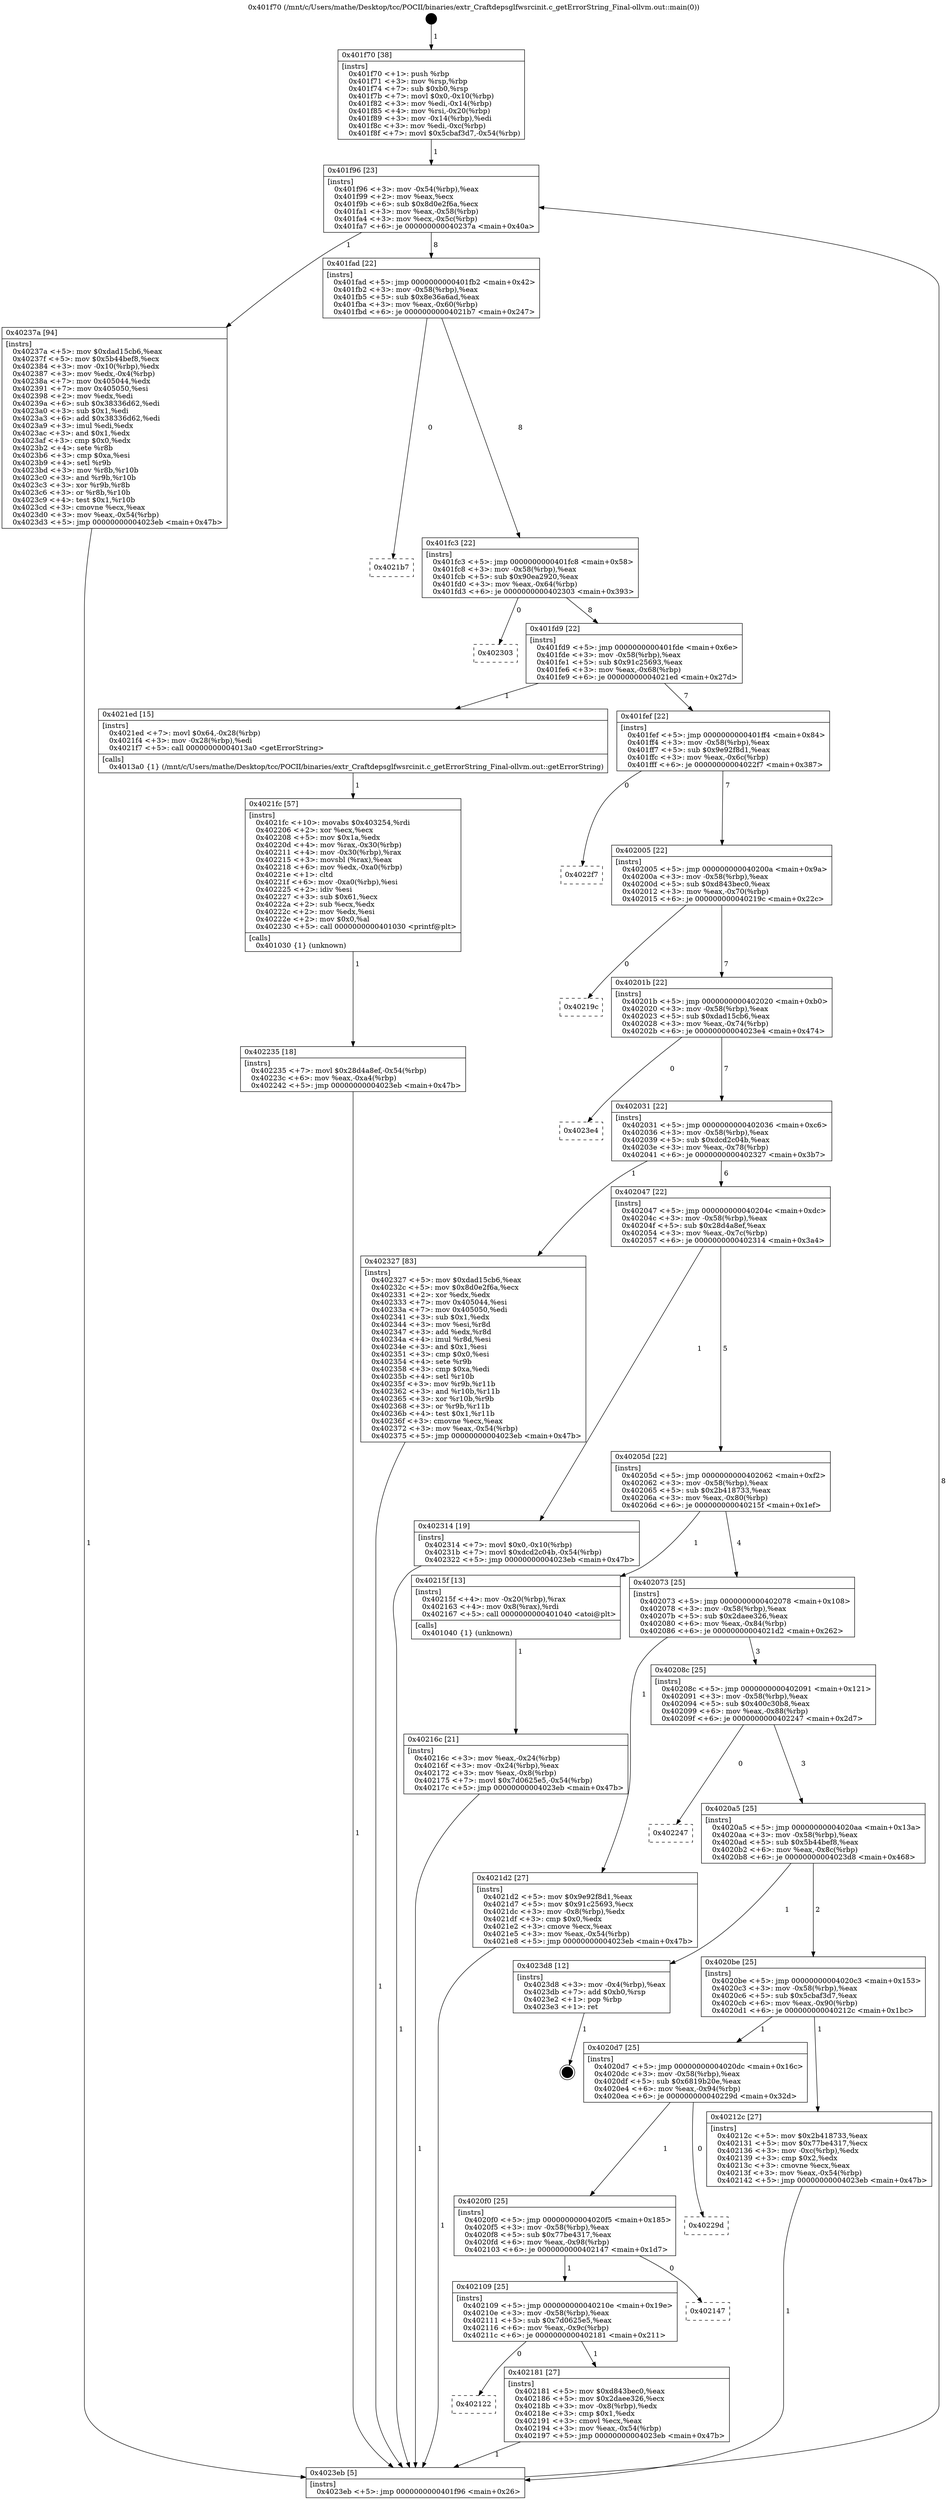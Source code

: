 digraph "0x401f70" {
  label = "0x401f70 (/mnt/c/Users/mathe/Desktop/tcc/POCII/binaries/extr_Craftdepsglfwsrcinit.c_getErrorString_Final-ollvm.out::main(0))"
  labelloc = "t"
  node[shape=record]

  Entry [label="",width=0.3,height=0.3,shape=circle,fillcolor=black,style=filled]
  "0x401f96" [label="{
     0x401f96 [23]\l
     | [instrs]\l
     &nbsp;&nbsp;0x401f96 \<+3\>: mov -0x54(%rbp),%eax\l
     &nbsp;&nbsp;0x401f99 \<+2\>: mov %eax,%ecx\l
     &nbsp;&nbsp;0x401f9b \<+6\>: sub $0x8d0e2f6a,%ecx\l
     &nbsp;&nbsp;0x401fa1 \<+3\>: mov %eax,-0x58(%rbp)\l
     &nbsp;&nbsp;0x401fa4 \<+3\>: mov %ecx,-0x5c(%rbp)\l
     &nbsp;&nbsp;0x401fa7 \<+6\>: je 000000000040237a \<main+0x40a\>\l
  }"]
  "0x40237a" [label="{
     0x40237a [94]\l
     | [instrs]\l
     &nbsp;&nbsp;0x40237a \<+5\>: mov $0xdad15cb6,%eax\l
     &nbsp;&nbsp;0x40237f \<+5\>: mov $0x5b44bef8,%ecx\l
     &nbsp;&nbsp;0x402384 \<+3\>: mov -0x10(%rbp),%edx\l
     &nbsp;&nbsp;0x402387 \<+3\>: mov %edx,-0x4(%rbp)\l
     &nbsp;&nbsp;0x40238a \<+7\>: mov 0x405044,%edx\l
     &nbsp;&nbsp;0x402391 \<+7\>: mov 0x405050,%esi\l
     &nbsp;&nbsp;0x402398 \<+2\>: mov %edx,%edi\l
     &nbsp;&nbsp;0x40239a \<+6\>: sub $0x38336d62,%edi\l
     &nbsp;&nbsp;0x4023a0 \<+3\>: sub $0x1,%edi\l
     &nbsp;&nbsp;0x4023a3 \<+6\>: add $0x38336d62,%edi\l
     &nbsp;&nbsp;0x4023a9 \<+3\>: imul %edi,%edx\l
     &nbsp;&nbsp;0x4023ac \<+3\>: and $0x1,%edx\l
     &nbsp;&nbsp;0x4023af \<+3\>: cmp $0x0,%edx\l
     &nbsp;&nbsp;0x4023b2 \<+4\>: sete %r8b\l
     &nbsp;&nbsp;0x4023b6 \<+3\>: cmp $0xa,%esi\l
     &nbsp;&nbsp;0x4023b9 \<+4\>: setl %r9b\l
     &nbsp;&nbsp;0x4023bd \<+3\>: mov %r8b,%r10b\l
     &nbsp;&nbsp;0x4023c0 \<+3\>: and %r9b,%r10b\l
     &nbsp;&nbsp;0x4023c3 \<+3\>: xor %r9b,%r8b\l
     &nbsp;&nbsp;0x4023c6 \<+3\>: or %r8b,%r10b\l
     &nbsp;&nbsp;0x4023c9 \<+4\>: test $0x1,%r10b\l
     &nbsp;&nbsp;0x4023cd \<+3\>: cmovne %ecx,%eax\l
     &nbsp;&nbsp;0x4023d0 \<+3\>: mov %eax,-0x54(%rbp)\l
     &nbsp;&nbsp;0x4023d3 \<+5\>: jmp 00000000004023eb \<main+0x47b\>\l
  }"]
  "0x401fad" [label="{
     0x401fad [22]\l
     | [instrs]\l
     &nbsp;&nbsp;0x401fad \<+5\>: jmp 0000000000401fb2 \<main+0x42\>\l
     &nbsp;&nbsp;0x401fb2 \<+3\>: mov -0x58(%rbp),%eax\l
     &nbsp;&nbsp;0x401fb5 \<+5\>: sub $0x8e36a6ad,%eax\l
     &nbsp;&nbsp;0x401fba \<+3\>: mov %eax,-0x60(%rbp)\l
     &nbsp;&nbsp;0x401fbd \<+6\>: je 00000000004021b7 \<main+0x247\>\l
  }"]
  Exit [label="",width=0.3,height=0.3,shape=circle,fillcolor=black,style=filled,peripheries=2]
  "0x4021b7" [label="{
     0x4021b7\l
  }", style=dashed]
  "0x401fc3" [label="{
     0x401fc3 [22]\l
     | [instrs]\l
     &nbsp;&nbsp;0x401fc3 \<+5\>: jmp 0000000000401fc8 \<main+0x58\>\l
     &nbsp;&nbsp;0x401fc8 \<+3\>: mov -0x58(%rbp),%eax\l
     &nbsp;&nbsp;0x401fcb \<+5\>: sub $0x90ea2920,%eax\l
     &nbsp;&nbsp;0x401fd0 \<+3\>: mov %eax,-0x64(%rbp)\l
     &nbsp;&nbsp;0x401fd3 \<+6\>: je 0000000000402303 \<main+0x393\>\l
  }"]
  "0x402235" [label="{
     0x402235 [18]\l
     | [instrs]\l
     &nbsp;&nbsp;0x402235 \<+7\>: movl $0x28d4a8ef,-0x54(%rbp)\l
     &nbsp;&nbsp;0x40223c \<+6\>: mov %eax,-0xa4(%rbp)\l
     &nbsp;&nbsp;0x402242 \<+5\>: jmp 00000000004023eb \<main+0x47b\>\l
  }"]
  "0x402303" [label="{
     0x402303\l
  }", style=dashed]
  "0x401fd9" [label="{
     0x401fd9 [22]\l
     | [instrs]\l
     &nbsp;&nbsp;0x401fd9 \<+5\>: jmp 0000000000401fde \<main+0x6e\>\l
     &nbsp;&nbsp;0x401fde \<+3\>: mov -0x58(%rbp),%eax\l
     &nbsp;&nbsp;0x401fe1 \<+5\>: sub $0x91c25693,%eax\l
     &nbsp;&nbsp;0x401fe6 \<+3\>: mov %eax,-0x68(%rbp)\l
     &nbsp;&nbsp;0x401fe9 \<+6\>: je 00000000004021ed \<main+0x27d\>\l
  }"]
  "0x4021fc" [label="{
     0x4021fc [57]\l
     | [instrs]\l
     &nbsp;&nbsp;0x4021fc \<+10\>: movabs $0x403254,%rdi\l
     &nbsp;&nbsp;0x402206 \<+2\>: xor %ecx,%ecx\l
     &nbsp;&nbsp;0x402208 \<+5\>: mov $0x1a,%edx\l
     &nbsp;&nbsp;0x40220d \<+4\>: mov %rax,-0x30(%rbp)\l
     &nbsp;&nbsp;0x402211 \<+4\>: mov -0x30(%rbp),%rax\l
     &nbsp;&nbsp;0x402215 \<+3\>: movsbl (%rax),%eax\l
     &nbsp;&nbsp;0x402218 \<+6\>: mov %edx,-0xa0(%rbp)\l
     &nbsp;&nbsp;0x40221e \<+1\>: cltd\l
     &nbsp;&nbsp;0x40221f \<+6\>: mov -0xa0(%rbp),%esi\l
     &nbsp;&nbsp;0x402225 \<+2\>: idiv %esi\l
     &nbsp;&nbsp;0x402227 \<+3\>: sub $0x61,%ecx\l
     &nbsp;&nbsp;0x40222a \<+2\>: sub %ecx,%edx\l
     &nbsp;&nbsp;0x40222c \<+2\>: mov %edx,%esi\l
     &nbsp;&nbsp;0x40222e \<+2\>: mov $0x0,%al\l
     &nbsp;&nbsp;0x402230 \<+5\>: call 0000000000401030 \<printf@plt\>\l
     | [calls]\l
     &nbsp;&nbsp;0x401030 \{1\} (unknown)\l
  }"]
  "0x4021ed" [label="{
     0x4021ed [15]\l
     | [instrs]\l
     &nbsp;&nbsp;0x4021ed \<+7\>: movl $0x64,-0x28(%rbp)\l
     &nbsp;&nbsp;0x4021f4 \<+3\>: mov -0x28(%rbp),%edi\l
     &nbsp;&nbsp;0x4021f7 \<+5\>: call 00000000004013a0 \<getErrorString\>\l
     | [calls]\l
     &nbsp;&nbsp;0x4013a0 \{1\} (/mnt/c/Users/mathe/Desktop/tcc/POCII/binaries/extr_Craftdepsglfwsrcinit.c_getErrorString_Final-ollvm.out::getErrorString)\l
  }"]
  "0x401fef" [label="{
     0x401fef [22]\l
     | [instrs]\l
     &nbsp;&nbsp;0x401fef \<+5\>: jmp 0000000000401ff4 \<main+0x84\>\l
     &nbsp;&nbsp;0x401ff4 \<+3\>: mov -0x58(%rbp),%eax\l
     &nbsp;&nbsp;0x401ff7 \<+5\>: sub $0x9e92f8d1,%eax\l
     &nbsp;&nbsp;0x401ffc \<+3\>: mov %eax,-0x6c(%rbp)\l
     &nbsp;&nbsp;0x401fff \<+6\>: je 00000000004022f7 \<main+0x387\>\l
  }"]
  "0x402122" [label="{
     0x402122\l
  }", style=dashed]
  "0x4022f7" [label="{
     0x4022f7\l
  }", style=dashed]
  "0x402005" [label="{
     0x402005 [22]\l
     | [instrs]\l
     &nbsp;&nbsp;0x402005 \<+5\>: jmp 000000000040200a \<main+0x9a\>\l
     &nbsp;&nbsp;0x40200a \<+3\>: mov -0x58(%rbp),%eax\l
     &nbsp;&nbsp;0x40200d \<+5\>: sub $0xd843bec0,%eax\l
     &nbsp;&nbsp;0x402012 \<+3\>: mov %eax,-0x70(%rbp)\l
     &nbsp;&nbsp;0x402015 \<+6\>: je 000000000040219c \<main+0x22c\>\l
  }"]
  "0x402181" [label="{
     0x402181 [27]\l
     | [instrs]\l
     &nbsp;&nbsp;0x402181 \<+5\>: mov $0xd843bec0,%eax\l
     &nbsp;&nbsp;0x402186 \<+5\>: mov $0x2daee326,%ecx\l
     &nbsp;&nbsp;0x40218b \<+3\>: mov -0x8(%rbp),%edx\l
     &nbsp;&nbsp;0x40218e \<+3\>: cmp $0x1,%edx\l
     &nbsp;&nbsp;0x402191 \<+3\>: cmovl %ecx,%eax\l
     &nbsp;&nbsp;0x402194 \<+3\>: mov %eax,-0x54(%rbp)\l
     &nbsp;&nbsp;0x402197 \<+5\>: jmp 00000000004023eb \<main+0x47b\>\l
  }"]
  "0x40219c" [label="{
     0x40219c\l
  }", style=dashed]
  "0x40201b" [label="{
     0x40201b [22]\l
     | [instrs]\l
     &nbsp;&nbsp;0x40201b \<+5\>: jmp 0000000000402020 \<main+0xb0\>\l
     &nbsp;&nbsp;0x402020 \<+3\>: mov -0x58(%rbp),%eax\l
     &nbsp;&nbsp;0x402023 \<+5\>: sub $0xdad15cb6,%eax\l
     &nbsp;&nbsp;0x402028 \<+3\>: mov %eax,-0x74(%rbp)\l
     &nbsp;&nbsp;0x40202b \<+6\>: je 00000000004023e4 \<main+0x474\>\l
  }"]
  "0x402109" [label="{
     0x402109 [25]\l
     | [instrs]\l
     &nbsp;&nbsp;0x402109 \<+5\>: jmp 000000000040210e \<main+0x19e\>\l
     &nbsp;&nbsp;0x40210e \<+3\>: mov -0x58(%rbp),%eax\l
     &nbsp;&nbsp;0x402111 \<+5\>: sub $0x7d0625e5,%eax\l
     &nbsp;&nbsp;0x402116 \<+6\>: mov %eax,-0x9c(%rbp)\l
     &nbsp;&nbsp;0x40211c \<+6\>: je 0000000000402181 \<main+0x211\>\l
  }"]
  "0x4023e4" [label="{
     0x4023e4\l
  }", style=dashed]
  "0x402031" [label="{
     0x402031 [22]\l
     | [instrs]\l
     &nbsp;&nbsp;0x402031 \<+5\>: jmp 0000000000402036 \<main+0xc6\>\l
     &nbsp;&nbsp;0x402036 \<+3\>: mov -0x58(%rbp),%eax\l
     &nbsp;&nbsp;0x402039 \<+5\>: sub $0xdcd2c04b,%eax\l
     &nbsp;&nbsp;0x40203e \<+3\>: mov %eax,-0x78(%rbp)\l
     &nbsp;&nbsp;0x402041 \<+6\>: je 0000000000402327 \<main+0x3b7\>\l
  }"]
  "0x402147" [label="{
     0x402147\l
  }", style=dashed]
  "0x402327" [label="{
     0x402327 [83]\l
     | [instrs]\l
     &nbsp;&nbsp;0x402327 \<+5\>: mov $0xdad15cb6,%eax\l
     &nbsp;&nbsp;0x40232c \<+5\>: mov $0x8d0e2f6a,%ecx\l
     &nbsp;&nbsp;0x402331 \<+2\>: xor %edx,%edx\l
     &nbsp;&nbsp;0x402333 \<+7\>: mov 0x405044,%esi\l
     &nbsp;&nbsp;0x40233a \<+7\>: mov 0x405050,%edi\l
     &nbsp;&nbsp;0x402341 \<+3\>: sub $0x1,%edx\l
     &nbsp;&nbsp;0x402344 \<+3\>: mov %esi,%r8d\l
     &nbsp;&nbsp;0x402347 \<+3\>: add %edx,%r8d\l
     &nbsp;&nbsp;0x40234a \<+4\>: imul %r8d,%esi\l
     &nbsp;&nbsp;0x40234e \<+3\>: and $0x1,%esi\l
     &nbsp;&nbsp;0x402351 \<+3\>: cmp $0x0,%esi\l
     &nbsp;&nbsp;0x402354 \<+4\>: sete %r9b\l
     &nbsp;&nbsp;0x402358 \<+3\>: cmp $0xa,%edi\l
     &nbsp;&nbsp;0x40235b \<+4\>: setl %r10b\l
     &nbsp;&nbsp;0x40235f \<+3\>: mov %r9b,%r11b\l
     &nbsp;&nbsp;0x402362 \<+3\>: and %r10b,%r11b\l
     &nbsp;&nbsp;0x402365 \<+3\>: xor %r10b,%r9b\l
     &nbsp;&nbsp;0x402368 \<+3\>: or %r9b,%r11b\l
     &nbsp;&nbsp;0x40236b \<+4\>: test $0x1,%r11b\l
     &nbsp;&nbsp;0x40236f \<+3\>: cmovne %ecx,%eax\l
     &nbsp;&nbsp;0x402372 \<+3\>: mov %eax,-0x54(%rbp)\l
     &nbsp;&nbsp;0x402375 \<+5\>: jmp 00000000004023eb \<main+0x47b\>\l
  }"]
  "0x402047" [label="{
     0x402047 [22]\l
     | [instrs]\l
     &nbsp;&nbsp;0x402047 \<+5\>: jmp 000000000040204c \<main+0xdc\>\l
     &nbsp;&nbsp;0x40204c \<+3\>: mov -0x58(%rbp),%eax\l
     &nbsp;&nbsp;0x40204f \<+5\>: sub $0x28d4a8ef,%eax\l
     &nbsp;&nbsp;0x402054 \<+3\>: mov %eax,-0x7c(%rbp)\l
     &nbsp;&nbsp;0x402057 \<+6\>: je 0000000000402314 \<main+0x3a4\>\l
  }"]
  "0x4020f0" [label="{
     0x4020f0 [25]\l
     | [instrs]\l
     &nbsp;&nbsp;0x4020f0 \<+5\>: jmp 00000000004020f5 \<main+0x185\>\l
     &nbsp;&nbsp;0x4020f5 \<+3\>: mov -0x58(%rbp),%eax\l
     &nbsp;&nbsp;0x4020f8 \<+5\>: sub $0x77be4317,%eax\l
     &nbsp;&nbsp;0x4020fd \<+6\>: mov %eax,-0x98(%rbp)\l
     &nbsp;&nbsp;0x402103 \<+6\>: je 0000000000402147 \<main+0x1d7\>\l
  }"]
  "0x402314" [label="{
     0x402314 [19]\l
     | [instrs]\l
     &nbsp;&nbsp;0x402314 \<+7\>: movl $0x0,-0x10(%rbp)\l
     &nbsp;&nbsp;0x40231b \<+7\>: movl $0xdcd2c04b,-0x54(%rbp)\l
     &nbsp;&nbsp;0x402322 \<+5\>: jmp 00000000004023eb \<main+0x47b\>\l
  }"]
  "0x40205d" [label="{
     0x40205d [22]\l
     | [instrs]\l
     &nbsp;&nbsp;0x40205d \<+5\>: jmp 0000000000402062 \<main+0xf2\>\l
     &nbsp;&nbsp;0x402062 \<+3\>: mov -0x58(%rbp),%eax\l
     &nbsp;&nbsp;0x402065 \<+5\>: sub $0x2b418733,%eax\l
     &nbsp;&nbsp;0x40206a \<+3\>: mov %eax,-0x80(%rbp)\l
     &nbsp;&nbsp;0x40206d \<+6\>: je 000000000040215f \<main+0x1ef\>\l
  }"]
  "0x40229d" [label="{
     0x40229d\l
  }", style=dashed]
  "0x40215f" [label="{
     0x40215f [13]\l
     | [instrs]\l
     &nbsp;&nbsp;0x40215f \<+4\>: mov -0x20(%rbp),%rax\l
     &nbsp;&nbsp;0x402163 \<+4\>: mov 0x8(%rax),%rdi\l
     &nbsp;&nbsp;0x402167 \<+5\>: call 0000000000401040 \<atoi@plt\>\l
     | [calls]\l
     &nbsp;&nbsp;0x401040 \{1\} (unknown)\l
  }"]
  "0x402073" [label="{
     0x402073 [25]\l
     | [instrs]\l
     &nbsp;&nbsp;0x402073 \<+5\>: jmp 0000000000402078 \<main+0x108\>\l
     &nbsp;&nbsp;0x402078 \<+3\>: mov -0x58(%rbp),%eax\l
     &nbsp;&nbsp;0x40207b \<+5\>: sub $0x2daee326,%eax\l
     &nbsp;&nbsp;0x402080 \<+6\>: mov %eax,-0x84(%rbp)\l
     &nbsp;&nbsp;0x402086 \<+6\>: je 00000000004021d2 \<main+0x262\>\l
  }"]
  "0x40216c" [label="{
     0x40216c [21]\l
     | [instrs]\l
     &nbsp;&nbsp;0x40216c \<+3\>: mov %eax,-0x24(%rbp)\l
     &nbsp;&nbsp;0x40216f \<+3\>: mov -0x24(%rbp),%eax\l
     &nbsp;&nbsp;0x402172 \<+3\>: mov %eax,-0x8(%rbp)\l
     &nbsp;&nbsp;0x402175 \<+7\>: movl $0x7d0625e5,-0x54(%rbp)\l
     &nbsp;&nbsp;0x40217c \<+5\>: jmp 00000000004023eb \<main+0x47b\>\l
  }"]
  "0x4021d2" [label="{
     0x4021d2 [27]\l
     | [instrs]\l
     &nbsp;&nbsp;0x4021d2 \<+5\>: mov $0x9e92f8d1,%eax\l
     &nbsp;&nbsp;0x4021d7 \<+5\>: mov $0x91c25693,%ecx\l
     &nbsp;&nbsp;0x4021dc \<+3\>: mov -0x8(%rbp),%edx\l
     &nbsp;&nbsp;0x4021df \<+3\>: cmp $0x0,%edx\l
     &nbsp;&nbsp;0x4021e2 \<+3\>: cmove %ecx,%eax\l
     &nbsp;&nbsp;0x4021e5 \<+3\>: mov %eax,-0x54(%rbp)\l
     &nbsp;&nbsp;0x4021e8 \<+5\>: jmp 00000000004023eb \<main+0x47b\>\l
  }"]
  "0x40208c" [label="{
     0x40208c [25]\l
     | [instrs]\l
     &nbsp;&nbsp;0x40208c \<+5\>: jmp 0000000000402091 \<main+0x121\>\l
     &nbsp;&nbsp;0x402091 \<+3\>: mov -0x58(%rbp),%eax\l
     &nbsp;&nbsp;0x402094 \<+5\>: sub $0x400c30b8,%eax\l
     &nbsp;&nbsp;0x402099 \<+6\>: mov %eax,-0x88(%rbp)\l
     &nbsp;&nbsp;0x40209f \<+6\>: je 0000000000402247 \<main+0x2d7\>\l
  }"]
  "0x401f70" [label="{
     0x401f70 [38]\l
     | [instrs]\l
     &nbsp;&nbsp;0x401f70 \<+1\>: push %rbp\l
     &nbsp;&nbsp;0x401f71 \<+3\>: mov %rsp,%rbp\l
     &nbsp;&nbsp;0x401f74 \<+7\>: sub $0xb0,%rsp\l
     &nbsp;&nbsp;0x401f7b \<+7\>: movl $0x0,-0x10(%rbp)\l
     &nbsp;&nbsp;0x401f82 \<+3\>: mov %edi,-0x14(%rbp)\l
     &nbsp;&nbsp;0x401f85 \<+4\>: mov %rsi,-0x20(%rbp)\l
     &nbsp;&nbsp;0x401f89 \<+3\>: mov -0x14(%rbp),%edi\l
     &nbsp;&nbsp;0x401f8c \<+3\>: mov %edi,-0xc(%rbp)\l
     &nbsp;&nbsp;0x401f8f \<+7\>: movl $0x5cbaf3d7,-0x54(%rbp)\l
  }"]
  "0x402247" [label="{
     0x402247\l
  }", style=dashed]
  "0x4020a5" [label="{
     0x4020a5 [25]\l
     | [instrs]\l
     &nbsp;&nbsp;0x4020a5 \<+5\>: jmp 00000000004020aa \<main+0x13a\>\l
     &nbsp;&nbsp;0x4020aa \<+3\>: mov -0x58(%rbp),%eax\l
     &nbsp;&nbsp;0x4020ad \<+5\>: sub $0x5b44bef8,%eax\l
     &nbsp;&nbsp;0x4020b2 \<+6\>: mov %eax,-0x8c(%rbp)\l
     &nbsp;&nbsp;0x4020b8 \<+6\>: je 00000000004023d8 \<main+0x468\>\l
  }"]
  "0x4023eb" [label="{
     0x4023eb [5]\l
     | [instrs]\l
     &nbsp;&nbsp;0x4023eb \<+5\>: jmp 0000000000401f96 \<main+0x26\>\l
  }"]
  "0x4023d8" [label="{
     0x4023d8 [12]\l
     | [instrs]\l
     &nbsp;&nbsp;0x4023d8 \<+3\>: mov -0x4(%rbp),%eax\l
     &nbsp;&nbsp;0x4023db \<+7\>: add $0xb0,%rsp\l
     &nbsp;&nbsp;0x4023e2 \<+1\>: pop %rbp\l
     &nbsp;&nbsp;0x4023e3 \<+1\>: ret\l
  }"]
  "0x4020be" [label="{
     0x4020be [25]\l
     | [instrs]\l
     &nbsp;&nbsp;0x4020be \<+5\>: jmp 00000000004020c3 \<main+0x153\>\l
     &nbsp;&nbsp;0x4020c3 \<+3\>: mov -0x58(%rbp),%eax\l
     &nbsp;&nbsp;0x4020c6 \<+5\>: sub $0x5cbaf3d7,%eax\l
     &nbsp;&nbsp;0x4020cb \<+6\>: mov %eax,-0x90(%rbp)\l
     &nbsp;&nbsp;0x4020d1 \<+6\>: je 000000000040212c \<main+0x1bc\>\l
  }"]
  "0x4020d7" [label="{
     0x4020d7 [25]\l
     | [instrs]\l
     &nbsp;&nbsp;0x4020d7 \<+5\>: jmp 00000000004020dc \<main+0x16c\>\l
     &nbsp;&nbsp;0x4020dc \<+3\>: mov -0x58(%rbp),%eax\l
     &nbsp;&nbsp;0x4020df \<+5\>: sub $0x6819b20e,%eax\l
     &nbsp;&nbsp;0x4020e4 \<+6\>: mov %eax,-0x94(%rbp)\l
     &nbsp;&nbsp;0x4020ea \<+6\>: je 000000000040229d \<main+0x32d\>\l
  }"]
  "0x40212c" [label="{
     0x40212c [27]\l
     | [instrs]\l
     &nbsp;&nbsp;0x40212c \<+5\>: mov $0x2b418733,%eax\l
     &nbsp;&nbsp;0x402131 \<+5\>: mov $0x77be4317,%ecx\l
     &nbsp;&nbsp;0x402136 \<+3\>: mov -0xc(%rbp),%edx\l
     &nbsp;&nbsp;0x402139 \<+3\>: cmp $0x2,%edx\l
     &nbsp;&nbsp;0x40213c \<+3\>: cmovne %ecx,%eax\l
     &nbsp;&nbsp;0x40213f \<+3\>: mov %eax,-0x54(%rbp)\l
     &nbsp;&nbsp;0x402142 \<+5\>: jmp 00000000004023eb \<main+0x47b\>\l
  }"]
  Entry -> "0x401f70" [label=" 1"]
  "0x401f96" -> "0x40237a" [label=" 1"]
  "0x401f96" -> "0x401fad" [label=" 8"]
  "0x4023d8" -> Exit [label=" 1"]
  "0x401fad" -> "0x4021b7" [label=" 0"]
  "0x401fad" -> "0x401fc3" [label=" 8"]
  "0x40237a" -> "0x4023eb" [label=" 1"]
  "0x401fc3" -> "0x402303" [label=" 0"]
  "0x401fc3" -> "0x401fd9" [label=" 8"]
  "0x402327" -> "0x4023eb" [label=" 1"]
  "0x401fd9" -> "0x4021ed" [label=" 1"]
  "0x401fd9" -> "0x401fef" [label=" 7"]
  "0x402314" -> "0x4023eb" [label=" 1"]
  "0x401fef" -> "0x4022f7" [label=" 0"]
  "0x401fef" -> "0x402005" [label=" 7"]
  "0x402235" -> "0x4023eb" [label=" 1"]
  "0x402005" -> "0x40219c" [label=" 0"]
  "0x402005" -> "0x40201b" [label=" 7"]
  "0x4021fc" -> "0x402235" [label=" 1"]
  "0x40201b" -> "0x4023e4" [label=" 0"]
  "0x40201b" -> "0x402031" [label=" 7"]
  "0x4021d2" -> "0x4023eb" [label=" 1"]
  "0x402031" -> "0x402327" [label=" 1"]
  "0x402031" -> "0x402047" [label=" 6"]
  "0x402181" -> "0x4023eb" [label=" 1"]
  "0x402047" -> "0x402314" [label=" 1"]
  "0x402047" -> "0x40205d" [label=" 5"]
  "0x402109" -> "0x402181" [label=" 1"]
  "0x40205d" -> "0x40215f" [label=" 1"]
  "0x40205d" -> "0x402073" [label=" 4"]
  "0x4021ed" -> "0x4021fc" [label=" 1"]
  "0x402073" -> "0x4021d2" [label=" 1"]
  "0x402073" -> "0x40208c" [label=" 3"]
  "0x4020f0" -> "0x402147" [label=" 0"]
  "0x40208c" -> "0x402247" [label=" 0"]
  "0x40208c" -> "0x4020a5" [label=" 3"]
  "0x402109" -> "0x402122" [label=" 0"]
  "0x4020a5" -> "0x4023d8" [label=" 1"]
  "0x4020a5" -> "0x4020be" [label=" 2"]
  "0x4020d7" -> "0x4020f0" [label=" 1"]
  "0x4020be" -> "0x40212c" [label=" 1"]
  "0x4020be" -> "0x4020d7" [label=" 1"]
  "0x40212c" -> "0x4023eb" [label=" 1"]
  "0x401f70" -> "0x401f96" [label=" 1"]
  "0x4023eb" -> "0x401f96" [label=" 8"]
  "0x40215f" -> "0x40216c" [label=" 1"]
  "0x40216c" -> "0x4023eb" [label=" 1"]
  "0x4020f0" -> "0x402109" [label=" 1"]
  "0x4020d7" -> "0x40229d" [label=" 0"]
}
